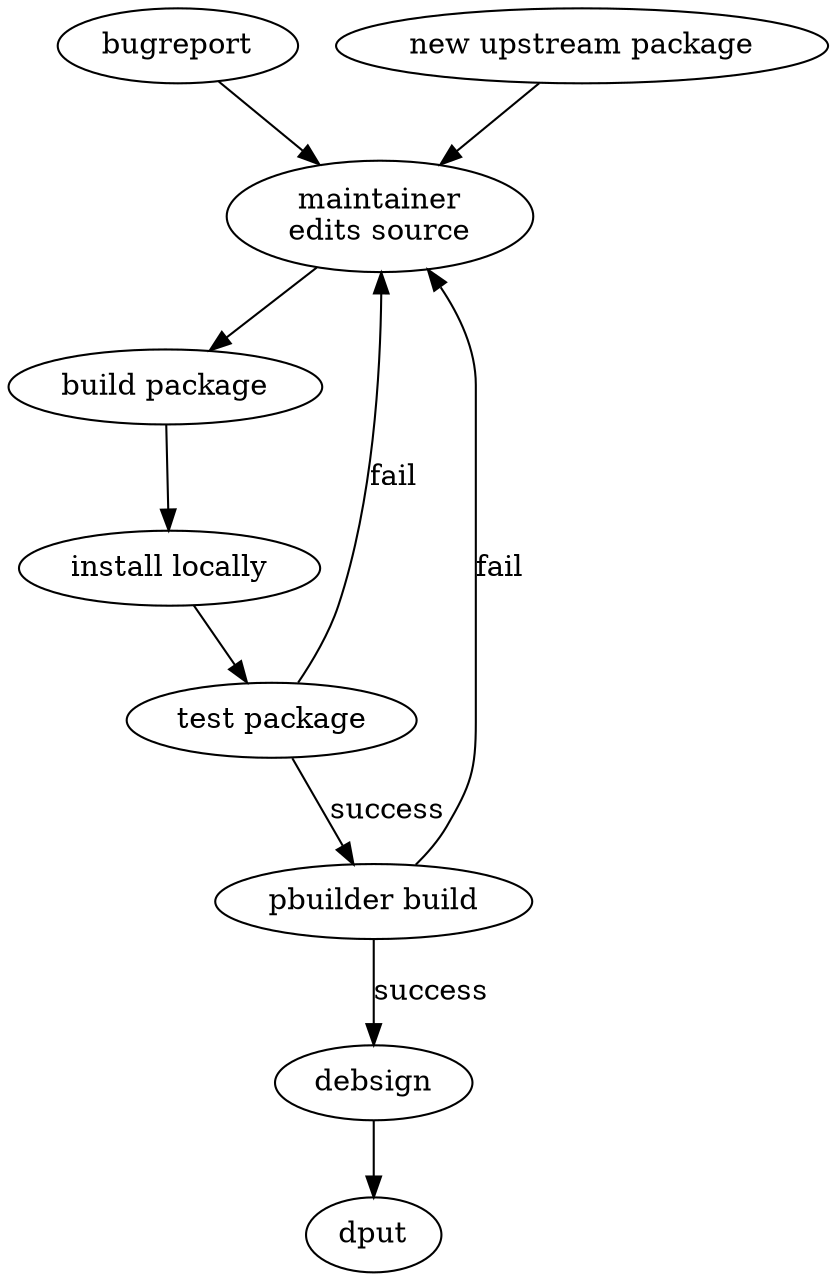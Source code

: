 // (let* ((dot buffer-file-name) (eps (replace-regexp-in-string "dot$" "eps" dot)) (svg (replace-regexp-in-string "dot$" "svg" dot))) (shell-command (concat "dot "dot" -T svg > "svg"; inkscape "svg" -p \"> "eps"\" ; gv "eps)))
// (let* ((dot buffer-file-name) (eps (replace-regexp-in-string "dot$" "eps" dot)) (svg (replace-regexp-in-string "dot$" "svg" dot))) (shell-command (concat "dot "dot" -T ps > "eps"; gv "eps)))
digraph structure {
mindist=1

"edit source" [label="maintainer\nedits source"] 
"bugreport"->"edit source"
"new upstream package"->"edit source"
"edit source"->"build package"
"build package"->"install locally"
"install locally"->"test package"
"test package"->"edit source" [label="fail"]
"test package"->"pbuilder build" [label="success"]
"pbuilder build"->"edit source" [label="fail"]
"pbuilder build"->"debsign" [label="success"]
"debsign"->"dput"
}

